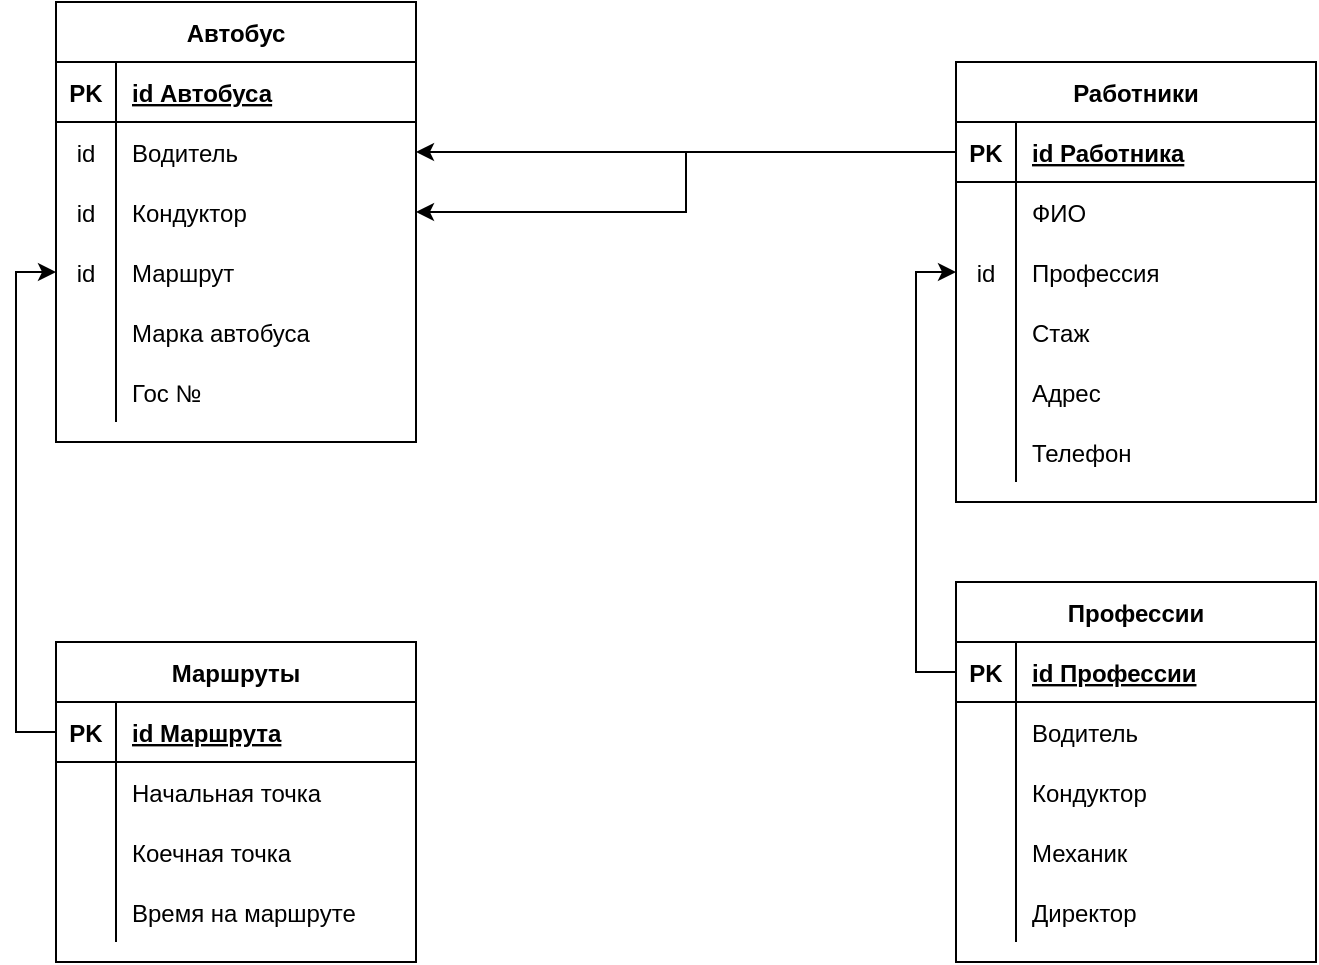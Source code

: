 <mxfile>
    <diagram id="CJInGro10sURcVkMozRT" name="Страница 1">
        <mxGraphModel dx="616" dy="383" grid="0" gridSize="10" guides="1" tooltips="1" connect="1" arrows="1" fold="1" page="0" pageScale="1" pageWidth="827" pageHeight="1169" math="0" shadow="0">
            <root>
                <mxCell id="0"/>
                <mxCell id="1" parent="0"/>
                <mxCell id="mYoq6gSFpZDRf_lZk3XY-2" value="Автобус" style="shape=table;startSize=30;container=1;collapsible=1;childLayout=tableLayout;fixedRows=1;rowLines=0;fontStyle=1;align=center;resizeLast=1;" parent="1" vertex="1">
                    <mxGeometry x="80" y="120" width="180" height="220" as="geometry"/>
                </mxCell>
                <mxCell id="mYoq6gSFpZDRf_lZk3XY-3" value="" style="shape=tableRow;horizontal=0;startSize=0;swimlaneHead=0;swimlaneBody=0;fillColor=none;collapsible=0;dropTarget=0;points=[[0,0.5],[1,0.5]];portConstraint=eastwest;top=0;left=0;right=0;bottom=1;" parent="mYoq6gSFpZDRf_lZk3XY-2" vertex="1">
                    <mxGeometry y="30" width="180" height="30" as="geometry"/>
                </mxCell>
                <mxCell id="mYoq6gSFpZDRf_lZk3XY-4" value="PK" style="shape=partialRectangle;connectable=0;fillColor=none;top=0;left=0;bottom=0;right=0;fontStyle=1;overflow=hidden;" parent="mYoq6gSFpZDRf_lZk3XY-3" vertex="1">
                    <mxGeometry width="30" height="30" as="geometry">
                        <mxRectangle width="30" height="30" as="alternateBounds"/>
                    </mxGeometry>
                </mxCell>
                <mxCell id="mYoq6gSFpZDRf_lZk3XY-5" value="id Автобуса" style="shape=partialRectangle;connectable=0;fillColor=none;top=0;left=0;bottom=0;right=0;align=left;spacingLeft=6;fontStyle=5;overflow=hidden;" parent="mYoq6gSFpZDRf_lZk3XY-3" vertex="1">
                    <mxGeometry x="30" width="150" height="30" as="geometry">
                        <mxRectangle width="150" height="30" as="alternateBounds"/>
                    </mxGeometry>
                </mxCell>
                <mxCell id="mYoq6gSFpZDRf_lZk3XY-6" value="" style="shape=tableRow;horizontal=0;startSize=0;swimlaneHead=0;swimlaneBody=0;fillColor=none;collapsible=0;dropTarget=0;points=[[0,0.5],[1,0.5]];portConstraint=eastwest;top=0;left=0;right=0;bottom=0;" parent="mYoq6gSFpZDRf_lZk3XY-2" vertex="1">
                    <mxGeometry y="60" width="180" height="30" as="geometry"/>
                </mxCell>
                <mxCell id="mYoq6gSFpZDRf_lZk3XY-7" value="id" style="shape=partialRectangle;connectable=0;fillColor=none;top=0;left=0;bottom=0;right=0;editable=1;overflow=hidden;" parent="mYoq6gSFpZDRf_lZk3XY-6" vertex="1">
                    <mxGeometry width="30" height="30" as="geometry">
                        <mxRectangle width="30" height="30" as="alternateBounds"/>
                    </mxGeometry>
                </mxCell>
                <mxCell id="mYoq6gSFpZDRf_lZk3XY-8" value="Водитель" style="shape=partialRectangle;connectable=0;fillColor=none;top=0;left=0;bottom=0;right=0;align=left;spacingLeft=6;overflow=hidden;" parent="mYoq6gSFpZDRf_lZk3XY-6" vertex="1">
                    <mxGeometry x="30" width="150" height="30" as="geometry">
                        <mxRectangle width="150" height="30" as="alternateBounds"/>
                    </mxGeometry>
                </mxCell>
                <mxCell id="mYoq6gSFpZDRf_lZk3XY-9" value="" style="shape=tableRow;horizontal=0;startSize=0;swimlaneHead=0;swimlaneBody=0;fillColor=none;collapsible=0;dropTarget=0;points=[[0,0.5],[1,0.5]];portConstraint=eastwest;top=0;left=0;right=0;bottom=0;" parent="mYoq6gSFpZDRf_lZk3XY-2" vertex="1">
                    <mxGeometry y="90" width="180" height="30" as="geometry"/>
                </mxCell>
                <mxCell id="mYoq6gSFpZDRf_lZk3XY-10" value="id" style="shape=partialRectangle;connectable=0;fillColor=none;top=0;left=0;bottom=0;right=0;editable=1;overflow=hidden;" parent="mYoq6gSFpZDRf_lZk3XY-9" vertex="1">
                    <mxGeometry width="30" height="30" as="geometry">
                        <mxRectangle width="30" height="30" as="alternateBounds"/>
                    </mxGeometry>
                </mxCell>
                <mxCell id="mYoq6gSFpZDRf_lZk3XY-11" value="Кондуктор" style="shape=partialRectangle;connectable=0;fillColor=none;top=0;left=0;bottom=0;right=0;align=left;spacingLeft=6;overflow=hidden;" parent="mYoq6gSFpZDRf_lZk3XY-9" vertex="1">
                    <mxGeometry x="30" width="150" height="30" as="geometry">
                        <mxRectangle width="150" height="30" as="alternateBounds"/>
                    </mxGeometry>
                </mxCell>
                <mxCell id="mYoq6gSFpZDRf_lZk3XY-12" value="" style="shape=tableRow;horizontal=0;startSize=0;swimlaneHead=0;swimlaneBody=0;fillColor=none;collapsible=0;dropTarget=0;points=[[0,0.5],[1,0.5]];portConstraint=eastwest;top=0;left=0;right=0;bottom=0;" parent="mYoq6gSFpZDRf_lZk3XY-2" vertex="1">
                    <mxGeometry y="120" width="180" height="30" as="geometry"/>
                </mxCell>
                <mxCell id="mYoq6gSFpZDRf_lZk3XY-13" value="id" style="shape=partialRectangle;connectable=0;fillColor=none;top=0;left=0;bottom=0;right=0;editable=1;overflow=hidden;" parent="mYoq6gSFpZDRf_lZk3XY-12" vertex="1">
                    <mxGeometry width="30" height="30" as="geometry">
                        <mxRectangle width="30" height="30" as="alternateBounds"/>
                    </mxGeometry>
                </mxCell>
                <mxCell id="mYoq6gSFpZDRf_lZk3XY-14" value="Маршрут" style="shape=partialRectangle;connectable=0;fillColor=none;top=0;left=0;bottom=0;right=0;align=left;spacingLeft=6;overflow=hidden;" parent="mYoq6gSFpZDRf_lZk3XY-12" vertex="1">
                    <mxGeometry x="30" width="150" height="30" as="geometry">
                        <mxRectangle width="150" height="30" as="alternateBounds"/>
                    </mxGeometry>
                </mxCell>
                <mxCell id="mYoq6gSFpZDRf_lZk3XY-15" value="" style="shape=tableRow;horizontal=0;startSize=0;swimlaneHead=0;swimlaneBody=0;fillColor=none;collapsible=0;dropTarget=0;points=[[0,0.5],[1,0.5]];portConstraint=eastwest;top=0;left=0;right=0;bottom=0;" parent="mYoq6gSFpZDRf_lZk3XY-2" vertex="1">
                    <mxGeometry y="150" width="180" height="30" as="geometry"/>
                </mxCell>
                <mxCell id="mYoq6gSFpZDRf_lZk3XY-16" value="" style="shape=partialRectangle;connectable=0;fillColor=none;top=0;left=0;bottom=0;right=0;editable=1;overflow=hidden;" parent="mYoq6gSFpZDRf_lZk3XY-15" vertex="1">
                    <mxGeometry width="30" height="30" as="geometry">
                        <mxRectangle width="30" height="30" as="alternateBounds"/>
                    </mxGeometry>
                </mxCell>
                <mxCell id="mYoq6gSFpZDRf_lZk3XY-17" value="Марка автобуса" style="shape=partialRectangle;connectable=0;fillColor=none;top=0;left=0;bottom=0;right=0;align=left;spacingLeft=6;overflow=hidden;" parent="mYoq6gSFpZDRf_lZk3XY-15" vertex="1">
                    <mxGeometry x="30" width="150" height="30" as="geometry">
                        <mxRectangle width="150" height="30" as="alternateBounds"/>
                    </mxGeometry>
                </mxCell>
                <mxCell id="mYoq6gSFpZDRf_lZk3XY-18" value="" style="shape=tableRow;horizontal=0;startSize=0;swimlaneHead=0;swimlaneBody=0;fillColor=none;collapsible=0;dropTarget=0;points=[[0,0.5],[1,0.5]];portConstraint=eastwest;top=0;left=0;right=0;bottom=0;" parent="mYoq6gSFpZDRf_lZk3XY-2" vertex="1">
                    <mxGeometry y="180" width="180" height="30" as="geometry"/>
                </mxCell>
                <mxCell id="mYoq6gSFpZDRf_lZk3XY-19" value="" style="shape=partialRectangle;connectable=0;fillColor=none;top=0;left=0;bottom=0;right=0;editable=1;overflow=hidden;" parent="mYoq6gSFpZDRf_lZk3XY-18" vertex="1">
                    <mxGeometry width="30" height="30" as="geometry">
                        <mxRectangle width="30" height="30" as="alternateBounds"/>
                    </mxGeometry>
                </mxCell>
                <mxCell id="mYoq6gSFpZDRf_lZk3XY-20" value="Гос №" style="shape=partialRectangle;connectable=0;fillColor=none;top=0;left=0;bottom=0;right=0;align=left;spacingLeft=6;overflow=hidden;" parent="mYoq6gSFpZDRf_lZk3XY-18" vertex="1">
                    <mxGeometry x="30" width="150" height="30" as="geometry">
                        <mxRectangle width="150" height="30" as="alternateBounds"/>
                    </mxGeometry>
                </mxCell>
                <mxCell id="mYoq6gSFpZDRf_lZk3XY-21" value="Работники" style="shape=table;startSize=30;container=1;collapsible=1;childLayout=tableLayout;fixedRows=1;rowLines=0;fontStyle=1;align=center;resizeLast=1;" parent="1" vertex="1">
                    <mxGeometry x="530" y="150" width="180" height="220" as="geometry"/>
                </mxCell>
                <mxCell id="mYoq6gSFpZDRf_lZk3XY-22" value="" style="shape=tableRow;horizontal=0;startSize=0;swimlaneHead=0;swimlaneBody=0;fillColor=none;collapsible=0;dropTarget=0;points=[[0,0.5],[1,0.5]];portConstraint=eastwest;top=0;left=0;right=0;bottom=1;" parent="mYoq6gSFpZDRf_lZk3XY-21" vertex="1">
                    <mxGeometry y="30" width="180" height="30" as="geometry"/>
                </mxCell>
                <mxCell id="mYoq6gSFpZDRf_lZk3XY-23" value="PK" style="shape=partialRectangle;connectable=0;fillColor=none;top=0;left=0;bottom=0;right=0;fontStyle=1;overflow=hidden;" parent="mYoq6gSFpZDRf_lZk3XY-22" vertex="1">
                    <mxGeometry width="30" height="30" as="geometry">
                        <mxRectangle width="30" height="30" as="alternateBounds"/>
                    </mxGeometry>
                </mxCell>
                <mxCell id="mYoq6gSFpZDRf_lZk3XY-24" value="id Работника" style="shape=partialRectangle;connectable=0;fillColor=none;top=0;left=0;bottom=0;right=0;align=left;spacingLeft=6;fontStyle=5;overflow=hidden;" parent="mYoq6gSFpZDRf_lZk3XY-22" vertex="1">
                    <mxGeometry x="30" width="150" height="30" as="geometry">
                        <mxRectangle width="150" height="30" as="alternateBounds"/>
                    </mxGeometry>
                </mxCell>
                <mxCell id="mYoq6gSFpZDRf_lZk3XY-25" value="" style="shape=tableRow;horizontal=0;startSize=0;swimlaneHead=0;swimlaneBody=0;fillColor=none;collapsible=0;dropTarget=0;points=[[0,0.5],[1,0.5]];portConstraint=eastwest;top=0;left=0;right=0;bottom=0;" parent="mYoq6gSFpZDRf_lZk3XY-21" vertex="1">
                    <mxGeometry y="60" width="180" height="30" as="geometry"/>
                </mxCell>
                <mxCell id="mYoq6gSFpZDRf_lZk3XY-26" value="" style="shape=partialRectangle;connectable=0;fillColor=none;top=0;left=0;bottom=0;right=0;editable=1;overflow=hidden;" parent="mYoq6gSFpZDRf_lZk3XY-25" vertex="1">
                    <mxGeometry width="30" height="30" as="geometry">
                        <mxRectangle width="30" height="30" as="alternateBounds"/>
                    </mxGeometry>
                </mxCell>
                <mxCell id="mYoq6gSFpZDRf_lZk3XY-27" value="ФИО" style="shape=partialRectangle;connectable=0;fillColor=none;top=0;left=0;bottom=0;right=0;align=left;spacingLeft=6;overflow=hidden;" parent="mYoq6gSFpZDRf_lZk3XY-25" vertex="1">
                    <mxGeometry x="30" width="150" height="30" as="geometry">
                        <mxRectangle width="150" height="30" as="alternateBounds"/>
                    </mxGeometry>
                </mxCell>
                <mxCell id="mYoq6gSFpZDRf_lZk3XY-28" value="" style="shape=tableRow;horizontal=0;startSize=0;swimlaneHead=0;swimlaneBody=0;fillColor=none;collapsible=0;dropTarget=0;points=[[0,0.5],[1,0.5]];portConstraint=eastwest;top=0;left=0;right=0;bottom=0;" parent="mYoq6gSFpZDRf_lZk3XY-21" vertex="1">
                    <mxGeometry y="90" width="180" height="30" as="geometry"/>
                </mxCell>
                <mxCell id="mYoq6gSFpZDRf_lZk3XY-29" value="id" style="shape=partialRectangle;connectable=0;fillColor=none;top=0;left=0;bottom=0;right=0;editable=1;overflow=hidden;" parent="mYoq6gSFpZDRf_lZk3XY-28" vertex="1">
                    <mxGeometry width="30" height="30" as="geometry">
                        <mxRectangle width="30" height="30" as="alternateBounds"/>
                    </mxGeometry>
                </mxCell>
                <mxCell id="mYoq6gSFpZDRf_lZk3XY-30" value="Профессия" style="shape=partialRectangle;connectable=0;fillColor=none;top=0;left=0;bottom=0;right=0;align=left;spacingLeft=6;overflow=hidden;" parent="mYoq6gSFpZDRf_lZk3XY-28" vertex="1">
                    <mxGeometry x="30" width="150" height="30" as="geometry">
                        <mxRectangle width="150" height="30" as="alternateBounds"/>
                    </mxGeometry>
                </mxCell>
                <mxCell id="mYoq6gSFpZDRf_lZk3XY-31" value="" style="shape=tableRow;horizontal=0;startSize=0;swimlaneHead=0;swimlaneBody=0;fillColor=none;collapsible=0;dropTarget=0;points=[[0,0.5],[1,0.5]];portConstraint=eastwest;top=0;left=0;right=0;bottom=0;" parent="mYoq6gSFpZDRf_lZk3XY-21" vertex="1">
                    <mxGeometry y="120" width="180" height="30" as="geometry"/>
                </mxCell>
                <mxCell id="mYoq6gSFpZDRf_lZk3XY-32" value="" style="shape=partialRectangle;connectable=0;fillColor=none;top=0;left=0;bottom=0;right=0;editable=1;overflow=hidden;" parent="mYoq6gSFpZDRf_lZk3XY-31" vertex="1">
                    <mxGeometry width="30" height="30" as="geometry">
                        <mxRectangle width="30" height="30" as="alternateBounds"/>
                    </mxGeometry>
                </mxCell>
                <mxCell id="mYoq6gSFpZDRf_lZk3XY-33" value="Стаж" style="shape=partialRectangle;connectable=0;fillColor=none;top=0;left=0;bottom=0;right=0;align=left;spacingLeft=6;overflow=hidden;" parent="mYoq6gSFpZDRf_lZk3XY-31" vertex="1">
                    <mxGeometry x="30" width="150" height="30" as="geometry">
                        <mxRectangle width="150" height="30" as="alternateBounds"/>
                    </mxGeometry>
                </mxCell>
                <mxCell id="mYoq6gSFpZDRf_lZk3XY-34" value="" style="shape=tableRow;horizontal=0;startSize=0;swimlaneHead=0;swimlaneBody=0;fillColor=none;collapsible=0;dropTarget=0;points=[[0,0.5],[1,0.5]];portConstraint=eastwest;top=0;left=0;right=0;bottom=0;" parent="mYoq6gSFpZDRf_lZk3XY-21" vertex="1">
                    <mxGeometry y="150" width="180" height="30" as="geometry"/>
                </mxCell>
                <mxCell id="mYoq6gSFpZDRf_lZk3XY-35" value="" style="shape=partialRectangle;connectable=0;fillColor=none;top=0;left=0;bottom=0;right=0;editable=1;overflow=hidden;" parent="mYoq6gSFpZDRf_lZk3XY-34" vertex="1">
                    <mxGeometry width="30" height="30" as="geometry">
                        <mxRectangle width="30" height="30" as="alternateBounds"/>
                    </mxGeometry>
                </mxCell>
                <mxCell id="mYoq6gSFpZDRf_lZk3XY-36" value="Адрес" style="shape=partialRectangle;connectable=0;fillColor=none;top=0;left=0;bottom=0;right=0;align=left;spacingLeft=6;overflow=hidden;" parent="mYoq6gSFpZDRf_lZk3XY-34" vertex="1">
                    <mxGeometry x="30" width="150" height="30" as="geometry">
                        <mxRectangle width="150" height="30" as="alternateBounds"/>
                    </mxGeometry>
                </mxCell>
                <mxCell id="mYoq6gSFpZDRf_lZk3XY-40" value="" style="shape=tableRow;horizontal=0;startSize=0;swimlaneHead=0;swimlaneBody=0;fillColor=none;collapsible=0;dropTarget=0;points=[[0,0.5],[1,0.5]];portConstraint=eastwest;top=0;left=0;right=0;bottom=0;" parent="mYoq6gSFpZDRf_lZk3XY-21" vertex="1">
                    <mxGeometry y="180" width="180" height="30" as="geometry"/>
                </mxCell>
                <mxCell id="mYoq6gSFpZDRf_lZk3XY-41" value="" style="shape=partialRectangle;connectable=0;fillColor=none;top=0;left=0;bottom=0;right=0;editable=1;overflow=hidden;" parent="mYoq6gSFpZDRf_lZk3XY-40" vertex="1">
                    <mxGeometry width="30" height="30" as="geometry">
                        <mxRectangle width="30" height="30" as="alternateBounds"/>
                    </mxGeometry>
                </mxCell>
                <mxCell id="mYoq6gSFpZDRf_lZk3XY-42" value="Телефон" style="shape=partialRectangle;connectable=0;fillColor=none;top=0;left=0;bottom=0;right=0;align=left;spacingLeft=6;overflow=hidden;" parent="mYoq6gSFpZDRf_lZk3XY-40" vertex="1">
                    <mxGeometry x="30" width="150" height="30" as="geometry">
                        <mxRectangle width="150" height="30" as="alternateBounds"/>
                    </mxGeometry>
                </mxCell>
                <mxCell id="mYoq6gSFpZDRf_lZk3XY-43" value="Профессии" style="shape=table;startSize=30;container=1;collapsible=1;childLayout=tableLayout;fixedRows=1;rowLines=0;fontStyle=1;align=center;resizeLast=1;" parent="1" vertex="1">
                    <mxGeometry x="530" y="410" width="180" height="190" as="geometry"/>
                </mxCell>
                <mxCell id="mYoq6gSFpZDRf_lZk3XY-44" value="" style="shape=tableRow;horizontal=0;startSize=0;swimlaneHead=0;swimlaneBody=0;fillColor=none;collapsible=0;dropTarget=0;points=[[0,0.5],[1,0.5]];portConstraint=eastwest;top=0;left=0;right=0;bottom=1;" parent="mYoq6gSFpZDRf_lZk3XY-43" vertex="1">
                    <mxGeometry y="30" width="180" height="30" as="geometry"/>
                </mxCell>
                <mxCell id="mYoq6gSFpZDRf_lZk3XY-45" value="PK" style="shape=partialRectangle;connectable=0;fillColor=none;top=0;left=0;bottom=0;right=0;fontStyle=1;overflow=hidden;" parent="mYoq6gSFpZDRf_lZk3XY-44" vertex="1">
                    <mxGeometry width="30" height="30" as="geometry">
                        <mxRectangle width="30" height="30" as="alternateBounds"/>
                    </mxGeometry>
                </mxCell>
                <mxCell id="mYoq6gSFpZDRf_lZk3XY-46" value="id Профессии" style="shape=partialRectangle;connectable=0;fillColor=none;top=0;left=0;bottom=0;right=0;align=left;spacingLeft=6;fontStyle=5;overflow=hidden;" parent="mYoq6gSFpZDRf_lZk3XY-44" vertex="1">
                    <mxGeometry x="30" width="150" height="30" as="geometry">
                        <mxRectangle width="150" height="30" as="alternateBounds"/>
                    </mxGeometry>
                </mxCell>
                <mxCell id="mYoq6gSFpZDRf_lZk3XY-47" value="" style="shape=tableRow;horizontal=0;startSize=0;swimlaneHead=0;swimlaneBody=0;fillColor=none;collapsible=0;dropTarget=0;points=[[0,0.5],[1,0.5]];portConstraint=eastwest;top=0;left=0;right=0;bottom=0;" parent="mYoq6gSFpZDRf_lZk3XY-43" vertex="1">
                    <mxGeometry y="60" width="180" height="30" as="geometry"/>
                </mxCell>
                <mxCell id="mYoq6gSFpZDRf_lZk3XY-48" value="" style="shape=partialRectangle;connectable=0;fillColor=none;top=0;left=0;bottom=0;right=0;editable=1;overflow=hidden;" parent="mYoq6gSFpZDRf_lZk3XY-47" vertex="1">
                    <mxGeometry width="30" height="30" as="geometry">
                        <mxRectangle width="30" height="30" as="alternateBounds"/>
                    </mxGeometry>
                </mxCell>
                <mxCell id="mYoq6gSFpZDRf_lZk3XY-49" value="Водитель" style="shape=partialRectangle;connectable=0;fillColor=none;top=0;left=0;bottom=0;right=0;align=left;spacingLeft=6;overflow=hidden;" parent="mYoq6gSFpZDRf_lZk3XY-47" vertex="1">
                    <mxGeometry x="30" width="150" height="30" as="geometry">
                        <mxRectangle width="150" height="30" as="alternateBounds"/>
                    </mxGeometry>
                </mxCell>
                <mxCell id="mYoq6gSFpZDRf_lZk3XY-50" value="" style="shape=tableRow;horizontal=0;startSize=0;swimlaneHead=0;swimlaneBody=0;fillColor=none;collapsible=0;dropTarget=0;points=[[0,0.5],[1,0.5]];portConstraint=eastwest;top=0;left=0;right=0;bottom=0;" parent="mYoq6gSFpZDRf_lZk3XY-43" vertex="1">
                    <mxGeometry y="90" width="180" height="30" as="geometry"/>
                </mxCell>
                <mxCell id="mYoq6gSFpZDRf_lZk3XY-51" value="" style="shape=partialRectangle;connectable=0;fillColor=none;top=0;left=0;bottom=0;right=0;editable=1;overflow=hidden;" parent="mYoq6gSFpZDRf_lZk3XY-50" vertex="1">
                    <mxGeometry width="30" height="30" as="geometry">
                        <mxRectangle width="30" height="30" as="alternateBounds"/>
                    </mxGeometry>
                </mxCell>
                <mxCell id="mYoq6gSFpZDRf_lZk3XY-52" value="Кондуктор" style="shape=partialRectangle;connectable=0;fillColor=none;top=0;left=0;bottom=0;right=0;align=left;spacingLeft=6;overflow=hidden;" parent="mYoq6gSFpZDRf_lZk3XY-50" vertex="1">
                    <mxGeometry x="30" width="150" height="30" as="geometry">
                        <mxRectangle width="150" height="30" as="alternateBounds"/>
                    </mxGeometry>
                </mxCell>
                <mxCell id="mYoq6gSFpZDRf_lZk3XY-53" value="" style="shape=tableRow;horizontal=0;startSize=0;swimlaneHead=0;swimlaneBody=0;fillColor=none;collapsible=0;dropTarget=0;points=[[0,0.5],[1,0.5]];portConstraint=eastwest;top=0;left=0;right=0;bottom=0;" parent="mYoq6gSFpZDRf_lZk3XY-43" vertex="1">
                    <mxGeometry y="120" width="180" height="30" as="geometry"/>
                </mxCell>
                <mxCell id="mYoq6gSFpZDRf_lZk3XY-54" value="" style="shape=partialRectangle;connectable=0;fillColor=none;top=0;left=0;bottom=0;right=0;editable=1;overflow=hidden;" parent="mYoq6gSFpZDRf_lZk3XY-53" vertex="1">
                    <mxGeometry width="30" height="30" as="geometry">
                        <mxRectangle width="30" height="30" as="alternateBounds"/>
                    </mxGeometry>
                </mxCell>
                <mxCell id="mYoq6gSFpZDRf_lZk3XY-55" value="Механик" style="shape=partialRectangle;connectable=0;fillColor=none;top=0;left=0;bottom=0;right=0;align=left;spacingLeft=6;overflow=hidden;" parent="mYoq6gSFpZDRf_lZk3XY-53" vertex="1">
                    <mxGeometry x="30" width="150" height="30" as="geometry">
                        <mxRectangle width="150" height="30" as="alternateBounds"/>
                    </mxGeometry>
                </mxCell>
                <mxCell id="mYoq6gSFpZDRf_lZk3XY-56" value="" style="shape=tableRow;horizontal=0;startSize=0;swimlaneHead=0;swimlaneBody=0;fillColor=none;collapsible=0;dropTarget=0;points=[[0,0.5],[1,0.5]];portConstraint=eastwest;top=0;left=0;right=0;bottom=0;" parent="mYoq6gSFpZDRf_lZk3XY-43" vertex="1">
                    <mxGeometry y="150" width="180" height="30" as="geometry"/>
                </mxCell>
                <mxCell id="mYoq6gSFpZDRf_lZk3XY-57" value="" style="shape=partialRectangle;connectable=0;fillColor=none;top=0;left=0;bottom=0;right=0;editable=1;overflow=hidden;" parent="mYoq6gSFpZDRf_lZk3XY-56" vertex="1">
                    <mxGeometry width="30" height="30" as="geometry">
                        <mxRectangle width="30" height="30" as="alternateBounds"/>
                    </mxGeometry>
                </mxCell>
                <mxCell id="mYoq6gSFpZDRf_lZk3XY-58" value="Директор" style="shape=partialRectangle;connectable=0;fillColor=none;top=0;left=0;bottom=0;right=0;align=left;spacingLeft=6;overflow=hidden;" parent="mYoq6gSFpZDRf_lZk3XY-56" vertex="1">
                    <mxGeometry x="30" width="150" height="30" as="geometry">
                        <mxRectangle width="150" height="30" as="alternateBounds"/>
                    </mxGeometry>
                </mxCell>
                <mxCell id="mYoq6gSFpZDRf_lZk3XY-65" style="edgeStyle=orthogonalEdgeStyle;rounded=0;orthogonalLoop=1;jettySize=auto;html=1;exitX=0;exitY=0.5;exitDx=0;exitDy=0;entryX=1;entryY=0.5;entryDx=0;entryDy=0;" parent="1" source="mYoq6gSFpZDRf_lZk3XY-22" target="mYoq6gSFpZDRf_lZk3XY-6" edge="1">
                    <mxGeometry relative="1" as="geometry"/>
                </mxCell>
                <mxCell id="mYoq6gSFpZDRf_lZk3XY-66" style="edgeStyle=orthogonalEdgeStyle;rounded=0;orthogonalLoop=1;jettySize=auto;html=1;entryX=1;entryY=0.5;entryDx=0;entryDy=0;" parent="1" source="mYoq6gSFpZDRf_lZk3XY-22" target="mYoq6gSFpZDRf_lZk3XY-9" edge="1">
                    <mxGeometry relative="1" as="geometry"/>
                </mxCell>
                <mxCell id="mYoq6gSFpZDRf_lZk3XY-70" value="Маршруты" style="shape=table;startSize=30;container=1;collapsible=1;childLayout=tableLayout;fixedRows=1;rowLines=0;fontStyle=1;align=center;resizeLast=1;" parent="1" vertex="1">
                    <mxGeometry x="80" y="440" width="180" height="160" as="geometry"/>
                </mxCell>
                <mxCell id="mYoq6gSFpZDRf_lZk3XY-71" value="" style="shape=tableRow;horizontal=0;startSize=0;swimlaneHead=0;swimlaneBody=0;fillColor=none;collapsible=0;dropTarget=0;points=[[0,0.5],[1,0.5]];portConstraint=eastwest;top=0;left=0;right=0;bottom=1;" parent="mYoq6gSFpZDRf_lZk3XY-70" vertex="1">
                    <mxGeometry y="30" width="180" height="30" as="geometry"/>
                </mxCell>
                <mxCell id="mYoq6gSFpZDRf_lZk3XY-72" value="PK" style="shape=partialRectangle;connectable=0;fillColor=none;top=0;left=0;bottom=0;right=0;fontStyle=1;overflow=hidden;" parent="mYoq6gSFpZDRf_lZk3XY-71" vertex="1">
                    <mxGeometry width="30" height="30" as="geometry">
                        <mxRectangle width="30" height="30" as="alternateBounds"/>
                    </mxGeometry>
                </mxCell>
                <mxCell id="mYoq6gSFpZDRf_lZk3XY-73" value="id Маршрута" style="shape=partialRectangle;connectable=0;fillColor=none;top=0;left=0;bottom=0;right=0;align=left;spacingLeft=6;fontStyle=5;overflow=hidden;" parent="mYoq6gSFpZDRf_lZk3XY-71" vertex="1">
                    <mxGeometry x="30" width="150" height="30" as="geometry">
                        <mxRectangle width="150" height="30" as="alternateBounds"/>
                    </mxGeometry>
                </mxCell>
                <mxCell id="mYoq6gSFpZDRf_lZk3XY-74" value="" style="shape=tableRow;horizontal=0;startSize=0;swimlaneHead=0;swimlaneBody=0;fillColor=none;collapsible=0;dropTarget=0;points=[[0,0.5],[1,0.5]];portConstraint=eastwest;top=0;left=0;right=0;bottom=0;" parent="mYoq6gSFpZDRf_lZk3XY-70" vertex="1">
                    <mxGeometry y="60" width="180" height="30" as="geometry"/>
                </mxCell>
                <mxCell id="mYoq6gSFpZDRf_lZk3XY-75" value="" style="shape=partialRectangle;connectable=0;fillColor=none;top=0;left=0;bottom=0;right=0;editable=1;overflow=hidden;" parent="mYoq6gSFpZDRf_lZk3XY-74" vertex="1">
                    <mxGeometry width="30" height="30" as="geometry">
                        <mxRectangle width="30" height="30" as="alternateBounds"/>
                    </mxGeometry>
                </mxCell>
                <mxCell id="mYoq6gSFpZDRf_lZk3XY-76" value="Начальная точка" style="shape=partialRectangle;connectable=0;fillColor=none;top=0;left=0;bottom=0;right=0;align=left;spacingLeft=6;overflow=hidden;" parent="mYoq6gSFpZDRf_lZk3XY-74" vertex="1">
                    <mxGeometry x="30" width="150" height="30" as="geometry">
                        <mxRectangle width="150" height="30" as="alternateBounds"/>
                    </mxGeometry>
                </mxCell>
                <mxCell id="mYoq6gSFpZDRf_lZk3XY-77" value="" style="shape=tableRow;horizontal=0;startSize=0;swimlaneHead=0;swimlaneBody=0;fillColor=none;collapsible=0;dropTarget=0;points=[[0,0.5],[1,0.5]];portConstraint=eastwest;top=0;left=0;right=0;bottom=0;" parent="mYoq6gSFpZDRf_lZk3XY-70" vertex="1">
                    <mxGeometry y="90" width="180" height="30" as="geometry"/>
                </mxCell>
                <mxCell id="mYoq6gSFpZDRf_lZk3XY-78" value="" style="shape=partialRectangle;connectable=0;fillColor=none;top=0;left=0;bottom=0;right=0;editable=1;overflow=hidden;" parent="mYoq6gSFpZDRf_lZk3XY-77" vertex="1">
                    <mxGeometry width="30" height="30" as="geometry">
                        <mxRectangle width="30" height="30" as="alternateBounds"/>
                    </mxGeometry>
                </mxCell>
                <mxCell id="mYoq6gSFpZDRf_lZk3XY-79" value="Коечная точка" style="shape=partialRectangle;connectable=0;fillColor=none;top=0;left=0;bottom=0;right=0;align=left;spacingLeft=6;overflow=hidden;" parent="mYoq6gSFpZDRf_lZk3XY-77" vertex="1">
                    <mxGeometry x="30" width="150" height="30" as="geometry">
                        <mxRectangle width="150" height="30" as="alternateBounds"/>
                    </mxGeometry>
                </mxCell>
                <mxCell id="mYoq6gSFpZDRf_lZk3XY-80" value="" style="shape=tableRow;horizontal=0;startSize=0;swimlaneHead=0;swimlaneBody=0;fillColor=none;collapsible=0;dropTarget=0;points=[[0,0.5],[1,0.5]];portConstraint=eastwest;top=0;left=0;right=0;bottom=0;" parent="mYoq6gSFpZDRf_lZk3XY-70" vertex="1">
                    <mxGeometry y="120" width="180" height="30" as="geometry"/>
                </mxCell>
                <mxCell id="mYoq6gSFpZDRf_lZk3XY-81" value="" style="shape=partialRectangle;connectable=0;fillColor=none;top=0;left=0;bottom=0;right=0;editable=1;overflow=hidden;" parent="mYoq6gSFpZDRf_lZk3XY-80" vertex="1">
                    <mxGeometry width="30" height="30" as="geometry">
                        <mxRectangle width="30" height="30" as="alternateBounds"/>
                    </mxGeometry>
                </mxCell>
                <mxCell id="mYoq6gSFpZDRf_lZk3XY-82" value="Время на маршруте" style="shape=partialRectangle;connectable=0;fillColor=none;top=0;left=0;bottom=0;right=0;align=left;spacingLeft=6;overflow=hidden;" parent="mYoq6gSFpZDRf_lZk3XY-80" vertex="1">
                    <mxGeometry x="30" width="150" height="30" as="geometry">
                        <mxRectangle width="150" height="30" as="alternateBounds"/>
                    </mxGeometry>
                </mxCell>
                <mxCell id="mYoq6gSFpZDRf_lZk3XY-89" style="edgeStyle=orthogonalEdgeStyle;rounded=0;orthogonalLoop=1;jettySize=auto;html=1;entryX=0;entryY=0.5;entryDx=0;entryDy=0;" parent="1" source="mYoq6gSFpZDRf_lZk3XY-44" target="mYoq6gSFpZDRf_lZk3XY-28" edge="1">
                    <mxGeometry relative="1" as="geometry"/>
                </mxCell>
                <mxCell id="mYoq6gSFpZDRf_lZk3XY-91" style="edgeStyle=orthogonalEdgeStyle;rounded=0;orthogonalLoop=1;jettySize=auto;html=1;exitX=0;exitY=0.5;exitDx=0;exitDy=0;entryX=0;entryY=0.5;entryDx=0;entryDy=0;" parent="1" source="mYoq6gSFpZDRf_lZk3XY-71" target="mYoq6gSFpZDRf_lZk3XY-12" edge="1">
                    <mxGeometry relative="1" as="geometry"/>
                </mxCell>
            </root>
        </mxGraphModel>
    </diagram>
</mxfile>
